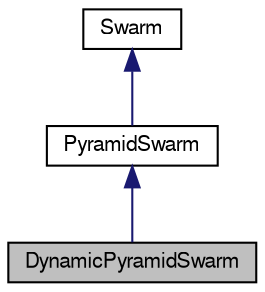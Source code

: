 digraph G
{
  bgcolor="transparent";
  edge [fontname="FreeSans",fontsize=10,labelfontname="FreeSans",labelfontsize=10];
  node [fontname="FreeSans",fontsize=10,shape=record];
  Node1 [label="DynamicPyramidSwarm",height=0.2,width=0.4,color="black", fillcolor="grey75", style="filled" fontcolor="black"];
  Node2 -> Node1 [dir=back,color="midnightblue",fontsize=10,style="solid"];
  Node2 [label="PyramidSwarm",height=0.2,width=0.4,color="black",URL="$classPyramidSwarm.html",tooltip="The PyramidSwarm implements the hierarchical version of Swarm."];
  Node3 -> Node2 [dir=back,color="midnightblue",fontsize=10,style="solid"];
  Node3 [label="Swarm",height=0.2,width=0.4,color="black",URL="$classSwarm.html",tooltip="The Swarm class containing and controlling the individual birds."];
}
